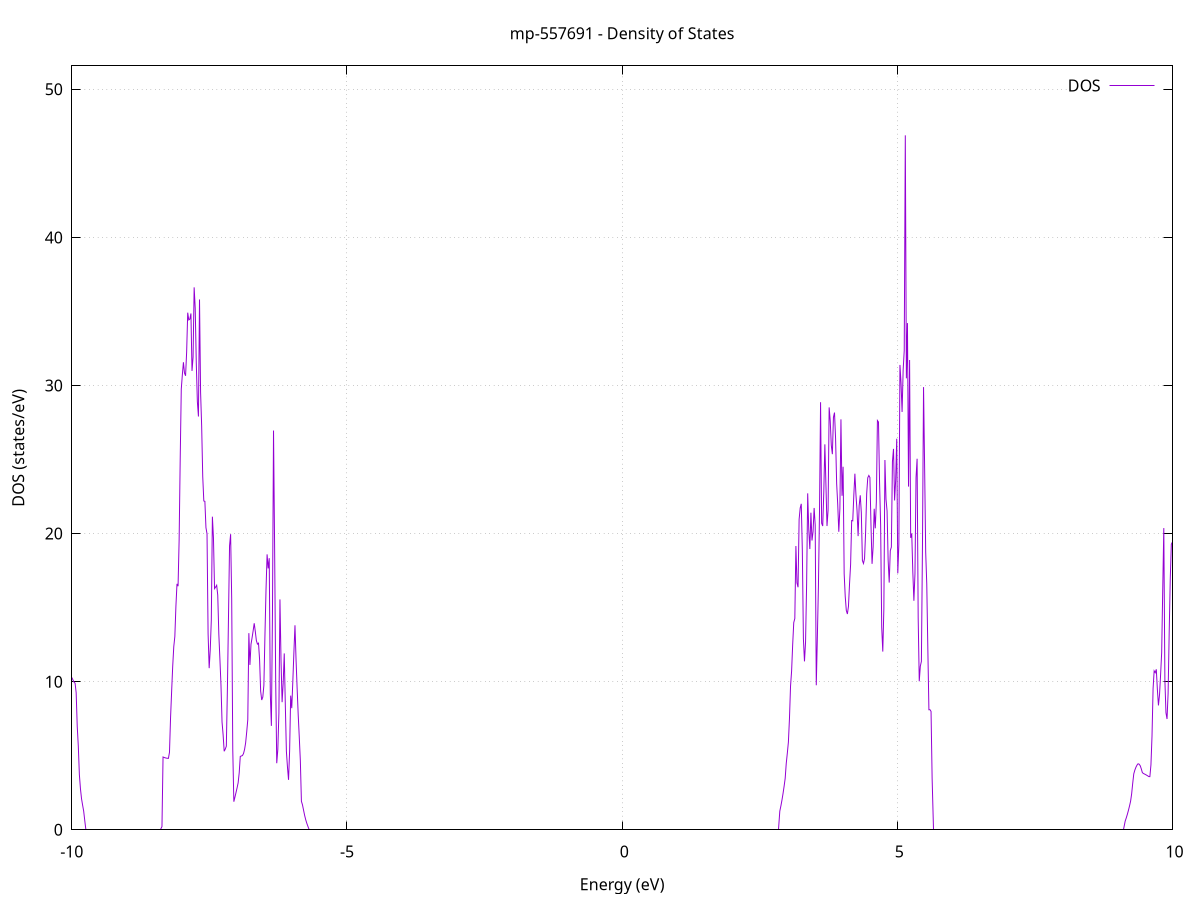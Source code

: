 set title 'mp-557691 - Density of States'
set xlabel 'Energy (eV)'
set ylabel 'DOS (states/eV)'
set grid
set xrange [-10:10]
set yrange [0:51.585]
set xzeroaxis lt -1
set terminal png size 800,600
set output 'mp-557691_dos_gnuplot.png'
plot '-' using 1:2 with lines title 'DOS'
-25.960800 0.000000
-25.941400 0.000000
-25.921900 0.000000
-25.902400 0.000000
-25.882900 0.000000
-25.863400 0.000000
-25.843900 0.000000
-25.824400 0.000000
-25.804900 0.000000
-25.785400 0.000000
-25.765900 0.000000
-25.746500 0.000000
-25.727000 0.000000
-25.707500 0.000000
-25.688000 0.000000
-25.668500 0.000000
-25.649000 0.000000
-25.629500 0.000000
-25.610000 0.000000
-25.590500 0.000000
-25.571100 0.000000
-25.551600 0.000000
-25.532100 0.000000
-25.512600 0.000000
-25.493100 0.000000
-25.473600 0.000000
-25.454100 0.000000
-25.434600 0.000000
-25.415100 0.000000
-25.395600 0.000000
-25.376200 0.000000
-25.356700 0.000000
-25.337200 0.000000
-25.317700 0.000000
-25.298200 0.000000
-25.278700 0.000000
-25.259200 0.000000
-25.239700 0.000000
-25.220200 0.000000
-25.200700 0.000000
-25.181300 0.000000
-25.161800 0.000000
-25.142300 0.000000
-25.122800 0.000000
-25.103300 0.000000
-25.083800 0.000000
-25.064300 0.000000
-25.044800 0.000000
-25.025300 0.000000
-25.005800 0.000000
-24.986400 0.000000
-24.966900 0.000000
-24.947400 0.000000
-24.927900 0.000000
-24.908400 0.000000
-24.888900 0.000000
-24.869400 0.000000
-24.849900 0.000000
-24.830400 0.000000
-24.810900 0.000000
-24.791500 0.000000
-24.772000 0.000000
-24.752500 0.000000
-24.733000 0.000000
-24.713500 0.000000
-24.694000 0.000000
-24.674500 0.000000
-24.655000 0.000000
-24.635500 0.000000
-24.616000 0.000000
-24.596600 0.000000
-24.577100 0.000000
-24.557600 0.000000
-24.538100 0.000000
-24.518600 0.000000
-24.499100 0.000000
-24.479600 0.000000
-24.460100 0.000000
-24.440600 0.000000
-24.421100 0.000000
-24.401700 0.000000
-24.382200 0.000000
-24.362700 0.000000
-24.343200 0.000000
-24.323700 0.000000
-24.304200 0.000000
-24.284700 0.000000
-24.265200 0.000000
-24.245700 0.000000
-24.226200 0.000000
-24.206800 0.000000
-24.187300 1.297600
-24.167800 8.016800
-24.148300 15.341000
-24.128800 16.696400
-24.109300 17.769400
-24.089800 33.732700
-24.070300 38.518700
-24.050800 50.857400
-24.031300 48.062700
-24.011900 20.917700
-23.992400 15.388500
-23.972900 46.439500
-23.953400 48.270800
-23.933900 58.248400
-23.914400 0.000000
-23.894900 0.000000
-23.875400 0.000000
-23.855900 0.000000
-23.836400 0.000000
-23.817000 27.626500
-23.797500 52.813800
-23.778000 53.097800
-23.758500 52.635800
-23.739000 24.720200
-23.719500 0.000000
-23.700000 0.000000
-23.680500 0.000000
-23.661000 0.000000
-23.641500 0.000000
-23.622100 0.000000
-23.602600 0.000000
-23.583100 0.000000
-23.563600 0.000000
-23.544100 0.000000
-23.524600 0.000000
-23.505100 0.000000
-23.485600 0.000000
-23.466100 0.000000
-23.446600 0.000000
-23.427200 0.000000
-23.407700 0.000000
-23.388200 0.000000
-23.368700 0.000000
-23.349200 0.000000
-23.329700 0.000000
-23.310200 0.000000
-23.290700 0.000000
-23.271200 0.000000
-23.251700 0.000000
-23.232300 0.000000
-23.212800 0.000000
-23.193300 0.000000
-23.173800 0.000000
-23.154300 0.000000
-23.134800 0.000000
-23.115300 0.000000
-23.095800 0.000000
-23.076300 0.000000
-23.056800 0.000000
-23.037400 0.000000
-23.017900 0.000000
-22.998400 0.000000
-22.978900 0.000000
-22.959400 0.000000
-22.939900 0.000000
-22.920400 0.000000
-22.900900 0.000000
-22.881400 0.000000
-22.862000 0.000000
-22.842500 0.000000
-22.823000 0.000000
-22.803500 0.000000
-22.784000 0.000000
-22.764500 0.000000
-22.745000 0.000000
-22.725500 0.000000
-22.706000 0.000000
-22.686500 0.000000
-22.667100 0.000000
-22.647600 0.000000
-22.628100 0.000000
-22.608600 0.000000
-22.589100 0.000000
-22.569600 0.000000
-22.550100 0.000000
-22.530600 0.000000
-22.511100 0.000000
-22.491600 0.000000
-22.472200 0.000000
-22.452700 0.000000
-22.433200 0.000000
-22.413700 0.000000
-22.394200 0.000000
-22.374700 0.000000
-22.355200 0.000000
-22.335700 0.000000
-22.316200 0.000000
-22.296700 0.000000
-22.277300 0.000000
-22.257800 0.000000
-22.238300 0.000000
-22.218800 0.000000
-22.199300 0.000000
-22.179800 0.000000
-22.160300 0.000000
-22.140800 0.000000
-22.121300 0.000000
-22.101800 0.000000
-22.082400 0.000000
-22.062900 0.000000
-22.043400 0.000000
-22.023900 0.000000
-22.004400 0.000000
-21.984900 0.000000
-21.965400 0.000000
-21.945900 0.000000
-21.926400 0.000000
-21.906900 0.000000
-21.887500 0.000000
-21.868000 0.000000
-21.848500 0.000000
-21.829000 0.000000
-21.809500 0.000000
-21.790000 0.000000
-21.770500 0.000000
-21.751000 0.000000
-21.731500 0.000000
-21.712000 0.000000
-21.692600 0.000000
-21.673100 0.000000
-21.653600 0.000000
-21.634100 0.000000
-21.614600 0.000000
-21.595100 0.000000
-21.575600 0.000000
-21.556100 0.000000
-21.536600 0.000000
-21.517100 0.000000
-21.497700 0.000000
-21.478200 0.000000
-21.458700 0.000000
-21.439200 0.000000
-21.419700 0.000000
-21.400200 0.000000
-21.380700 0.000000
-21.361200 0.000000
-21.341700 0.000000
-21.322200 0.000000
-21.302800 0.000000
-21.283300 0.000000
-21.263800 0.000000
-21.244300 0.000000
-21.224800 0.000000
-21.205300 0.000000
-21.185800 0.000000
-21.166300 0.000000
-21.146800 0.000000
-21.127300 0.000000
-21.107900 0.000000
-21.088400 0.000000
-21.068900 0.000000
-21.049400 0.000000
-21.029900 0.000000
-21.010400 0.000000
-20.990900 0.000000
-20.971400 0.000000
-20.951900 0.000000
-20.932400 0.000000
-20.913000 0.000000
-20.893500 0.000000
-20.874000 0.000000
-20.854500 0.000000
-20.835000 0.000000
-20.815500 0.000000
-20.796000 0.000000
-20.776500 0.000000
-20.757000 0.000000
-20.737500 0.000000
-20.718100 0.000000
-20.698600 0.000000
-20.679100 0.000000
-20.659600 0.000000
-20.640100 0.000000
-20.620600 0.000000
-20.601100 0.000000
-20.581600 0.000000
-20.562100 0.000000
-20.542600 0.000000
-20.523200 0.000000
-20.503700 0.000000
-20.484200 0.000000
-20.464700 0.000000
-20.445200 0.000000
-20.425700 0.000000
-20.406200 0.000000
-20.386700 0.000000
-20.367200 0.000000
-20.347700 0.000000
-20.328300 0.000000
-20.308800 0.000000
-20.289300 0.000000
-20.269800 0.000000
-20.250300 0.000000
-20.230800 0.000000
-20.211300 0.000000
-20.191800 0.000000
-20.172300 0.000000
-20.152900 0.000000
-20.133400 0.000000
-20.113900 0.000000
-20.094400 0.000000
-20.074900 0.000000
-20.055400 0.000000
-20.035900 0.000000
-20.016400 0.000000
-19.996900 0.000000
-19.977400 0.000000
-19.958000 0.000000
-19.938500 0.000000
-19.919000 0.000000
-19.899500 0.000000
-19.880000 0.000000
-19.860500 0.000000
-19.841000 0.000000
-19.821500 0.000000
-19.802000 0.000000
-19.782500 0.000000
-19.763100 0.000000
-19.743600 0.000000
-19.724100 0.000000
-19.704600 0.000000
-19.685100 0.000000
-19.665600 0.000000
-19.646100 0.000000
-19.626600 0.000000
-19.607100 0.000000
-19.587600 0.000000
-19.568200 0.000000
-19.548700 0.000000
-19.529200 0.000000
-19.509700 0.000000
-19.490200 0.000000
-19.470700 0.000000
-19.451200 0.000000
-19.431700 0.000000
-19.412200 0.000000
-19.392700 0.000000
-19.373300 0.000000
-19.353800 0.000000
-19.334300 0.000000
-19.314800 0.000000
-19.295300 0.000000
-19.275800 0.000000
-19.256300 0.000000
-19.236800 0.000000
-19.217300 0.000000
-19.197800 0.000000
-19.178400 0.000000
-19.158900 0.000000
-19.139400 0.000000
-19.119900 0.000000
-19.100400 0.000000
-19.080900 0.000000
-19.061400 0.000000
-19.041900 0.000000
-19.022400 0.000000
-19.002900 0.000000
-18.983500 0.000000
-18.964000 0.000000
-18.944500 0.000000
-18.925000 0.000000
-18.905500 0.000000
-18.886000 0.000000
-18.866500 0.000000
-18.847000 0.000000
-18.827500 0.000000
-18.808000 0.000000
-18.788600 0.000000
-18.769100 0.000000
-18.749600 0.000000
-18.730100 0.000000
-18.710600 0.000000
-18.691100 0.000000
-18.671600 0.000000
-18.652100 0.000000
-18.632600 0.000000
-18.613100 0.000000
-18.593700 0.000000
-18.574200 0.000000
-18.554700 0.000000
-18.535200 0.000000
-18.515700 0.000000
-18.496200 0.000000
-18.476700 0.000000
-18.457200 0.000000
-18.437700 0.000000
-18.418200 0.000000
-18.398800 0.000000
-18.379300 0.000000
-18.359800 0.000000
-18.340300 0.000000
-18.320800 0.000000
-18.301300 0.000000
-18.281800 0.000000
-18.262300 0.000000
-18.242800 0.000000
-18.223300 0.000000
-18.203900 0.000000
-18.184400 0.000000
-18.164900 0.000000
-18.145400 0.000000
-18.125900 0.000000
-18.106400 0.000000
-18.086900 0.000000
-18.067400 0.000000
-18.047900 0.000000
-18.028400 0.000000
-18.009000 0.000000
-17.989500 0.000000
-17.970000 0.000000
-17.950500 0.000000
-17.931000 0.000000
-17.911500 0.000000
-17.892000 0.000000
-17.872500 0.000000
-17.853000 0.000000
-17.833500 0.000000
-17.814100 0.000000
-17.794600 0.000000
-17.775100 0.000000
-17.755600 0.000000
-17.736100 0.000000
-17.716600 0.000000
-17.697100 0.000000
-17.677600 0.000000
-17.658100 0.000000
-17.638600 0.000000
-17.619200 0.000000
-17.599700 0.000000
-17.580200 0.000000
-17.560700 0.000000
-17.541200 0.000000
-17.521700 0.000000
-17.502200 0.000000
-17.482700 0.000000
-17.463200 0.000000
-17.443800 0.000000
-17.424300 0.000000
-17.404800 0.000000
-17.385300 0.000000
-17.365800 0.000000
-17.346300 0.000000
-17.326800 0.000000
-17.307300 0.000000
-17.287800 0.000000
-17.268300 0.000000
-17.248900 0.000000
-17.229400 0.000000
-17.209900 0.000000
-17.190400 0.000000
-17.170900 0.000000
-17.151400 0.000000
-17.131900 0.000000
-17.112400 0.000000
-17.092900 0.000000
-17.073400 0.000000
-17.054000 0.000000
-17.034500 0.000000
-17.015000 0.000000
-16.995500 0.000000
-16.976000 0.000000
-16.956500 0.000000
-16.937000 0.000000
-16.917500 0.000000
-16.898000 0.000000
-16.878500 0.000000
-16.859100 0.000000
-16.839600 0.000000
-16.820100 0.000000
-16.800600 0.000000
-16.781100 0.000000
-16.761600 0.000000
-16.742100 0.000000
-16.722600 0.000000
-16.703100 0.000000
-16.683600 0.000000
-16.664200 0.000000
-16.644700 0.000000
-16.625200 0.000000
-16.605700 0.000000
-16.586200 0.000000
-16.566700 0.000000
-16.547200 0.000000
-16.527700 0.000000
-16.508200 0.000000
-16.488700 0.000000
-16.469300 0.000000
-16.449800 0.000000
-16.430300 0.000000
-16.410800 0.000000
-16.391300 0.000000
-16.371800 0.000000
-16.352300 0.000000
-16.332800 0.000000
-16.313300 0.000000
-16.293800 0.000000
-16.274400 0.000000
-16.254900 0.000000
-16.235400 0.000000
-16.215900 0.000000
-16.196400 0.000000
-16.176900 0.000000
-16.157400 0.000000
-16.137900 0.000000
-16.118400 0.000000
-16.098900 0.000000
-16.079500 0.000000
-16.060000 0.000000
-16.040500 0.000000
-16.021000 0.000000
-16.001500 0.000000
-15.982000 0.000000
-15.962500 0.000000
-15.943000 0.000000
-15.923500 0.000000
-15.904000 0.000000
-15.884600 0.000000
-15.865100 0.000000
-15.845600 0.000000
-15.826100 0.000000
-15.806600 0.000000
-15.787100 0.000000
-15.767600 0.000000
-15.748100 0.000000
-15.728600 0.000000
-15.709100 0.000000
-15.689700 0.000000
-15.670200 0.000000
-15.650700 0.000000
-15.631200 0.000000
-15.611700 0.000000
-15.592200 0.000000
-15.572700 0.000000
-15.553200 0.000000
-15.533700 0.000000
-15.514200 0.000000
-15.494800 0.000000
-15.475300 0.000000
-15.455800 0.000000
-15.436300 0.000000
-15.416800 0.000000
-15.397300 0.000000
-15.377800 0.000000
-15.358300 0.000000
-15.338800 0.000000
-15.319300 0.000000
-15.299900 0.000000
-15.280400 0.000000
-15.260900 0.000000
-15.241400 0.000000
-15.221900 0.000000
-15.202400 0.000000
-15.182900 0.000000
-15.163400 0.000000
-15.143900 0.000000
-15.124400 0.000000
-15.105000 0.000000
-15.085500 0.000000
-15.066000 0.000000
-15.046500 0.000000
-15.027000 0.000000
-15.007500 0.000000
-14.988000 0.000000
-14.968500 0.000000
-14.949000 0.000000
-14.929500 0.000000
-14.910100 0.000000
-14.890600 0.000000
-14.871100 0.000000
-14.851600 0.000000
-14.832100 0.000000
-14.812600 0.000000
-14.793100 0.000000
-14.773600 0.000000
-14.754100 0.000000
-14.734700 0.000000
-14.715200 0.000000
-14.695700 0.000000
-14.676200 0.000000
-14.656700 0.000000
-14.637200 0.000000
-14.617700 0.000000
-14.598200 0.000000
-14.578700 0.000000
-14.559200 0.000000
-14.539800 0.000000
-14.520300 0.000000
-14.500800 0.000000
-14.481300 0.000000
-14.461800 0.000000
-14.442300 0.000000
-14.422800 0.000000
-14.403300 0.000000
-14.383800 0.000000
-14.364300 0.000000
-14.344900 0.000000
-14.325400 0.000000
-14.305900 0.000000
-14.286400 0.000000
-14.266900 0.000000
-14.247400 0.000000
-14.227900 0.000000
-14.208400 0.000000
-14.188900 0.000000
-14.169400 0.000000
-14.150000 0.000000
-14.130500 0.000000
-14.111000 0.000000
-14.091500 0.000000
-14.072000 0.000000
-14.052500 0.000000
-14.033000 0.000000
-14.013500 0.000000
-13.994000 0.000000
-13.974500 0.000000
-13.955100 0.000000
-13.935600 0.000000
-13.916100 0.000000
-13.896600 0.000000
-13.877100 0.000000
-13.857600 0.000000
-13.838100 0.000000
-13.818600 0.000000
-13.799100 0.000000
-13.779600 0.000000
-13.760200 0.000000
-13.740700 0.000000
-13.721200 0.000000
-13.701700 0.000000
-13.682200 0.000000
-13.662700 0.000000
-13.643200 0.000000
-13.623700 0.000000
-13.604200 0.000000
-13.584700 0.000000
-13.565300 0.000000
-13.545800 0.000000
-13.526300 0.000000
-13.506800 0.000000
-13.487300 0.000000
-13.467800 0.000000
-13.448300 0.000000
-13.428800 0.000000
-13.409300 0.000000
-13.389800 0.000000
-13.370400 0.000000
-13.350900 0.000000
-13.331400 0.000000
-13.311900 0.000000
-13.292400 0.000000
-13.272900 0.000000
-13.253400 0.000000
-13.233900 0.000000
-13.214400 0.000000
-13.194900 0.000000
-13.175500 0.000000
-13.156000 0.000000
-13.136500 0.000000
-13.117000 0.000000
-13.097500 0.000000
-13.078000 0.000000
-13.058500 0.000000
-13.039000 0.000000
-13.019500 0.000000
-13.000000 0.000000
-12.980600 0.000000
-12.961100 0.000000
-12.941600 0.000000
-12.922100 0.000000
-12.902600 0.000000
-12.883100 0.000000
-12.863600 0.000000
-12.844100 0.000000
-12.824600 0.000000
-12.805100 0.000000
-12.785700 0.000000
-12.766200 0.000000
-12.746700 0.000000
-12.727200 0.000000
-12.707700 0.000000
-12.688200 0.000000
-12.668700 0.000000
-12.649200 0.000000
-12.629700 0.000000
-12.610200 0.000000
-12.590800 0.000000
-12.571300 0.000000
-12.551800 0.000000
-12.532300 0.000000
-12.512800 0.000000
-12.493300 0.000000
-12.473800 0.000000
-12.454300 0.000000
-12.434800 0.000000
-12.415300 0.000000
-12.395900 0.000000
-12.376400 0.000000
-12.356900 0.000000
-12.337400 0.000000
-12.317900 0.000000
-12.298400 0.000000
-12.278900 0.000000
-12.259400 0.000000
-12.239900 0.000000
-12.220400 0.000000
-12.201000 0.000000
-12.181500 0.000000
-12.162000 0.000000
-12.142500 0.000000
-12.123000 0.000000
-12.103500 0.000000
-12.084000 0.000000
-12.064500 0.000000
-12.045000 0.000000
-12.025600 0.000000
-12.006100 0.000000
-11.986600 0.000000
-11.967100 0.000000
-11.947600 0.000000
-11.928100 0.000000
-11.908600 0.000000
-11.889100 0.000000
-11.869600 0.000000
-11.850100 0.000000
-11.830700 0.000000
-11.811200 0.336100
-11.791700 0.793300
-11.772200 1.249100
-11.752700 1.789500
-11.733200 2.468100
-11.713700 3.614700
-11.694200 17.387700
-11.674700 17.223300
-11.655200 16.997900
-11.635800 16.444300
-11.616300 14.285400
-11.596800 13.072300
-11.577300 8.053100
-11.557800 9.963300
-11.538300 9.036700
-11.518800 9.828400
-11.499300 10.678600
-11.479800 18.091200
-11.460300 16.958600
-11.440900 16.191800
-11.421400 13.546600
-11.401900 12.894400
-11.382400 12.169900
-11.362900 11.309000
-11.343400 12.134800
-11.323900 10.596800
-11.304400 10.501200
-11.284900 10.423300
-11.265400 10.443900
-11.246000 10.523500
-11.226500 10.496500
-11.207000 10.263400
-11.187500 11.514300
-11.168000 14.304500
-11.148500 14.633100
-11.129000 13.108700
-11.109500 13.485800
-11.090000 12.362900
-11.070500 10.652200
-11.051100 9.631900
-11.031600 8.737000
-11.012100 7.742900
-10.992600 6.600800
-10.973100 5.720800
-10.953600 5.714600
-10.934100 5.708900
-10.914600 5.732400
-10.895100 5.903800
-10.875600 7.278700
-10.856200 8.236200
-10.836700 8.708700
-10.817200 8.563800
-10.797700 8.724900
-10.778200 8.940100
-10.758700 8.875600
-10.739200 7.791700
-10.719700 6.542000
-10.700200 5.539200
-10.680700 4.841500
-10.661300 4.615100
-10.641800 4.480900
-10.622300 4.231400
-10.602800 4.274800
-10.583300 5.241900
-10.563800 6.350500
-10.544300 7.442600
-10.524800 8.560000
-10.505300 9.786500
-10.485800 10.982000
-10.466400 12.740200
-10.446900 15.804100
-10.427400 11.928600
-10.407900 8.587400
-10.388400 3.912000
-10.368900 4.016600
-10.349400 4.763300
-10.329900 6.122300
-10.310400 7.084800
-10.290900 7.752600
-10.271500 8.389500
-10.252000 9.018100
-10.232500 9.749400
-10.213000 10.521600
-10.193500 11.200600
-10.174000 10.550900
-10.154500 10.404100
-10.135000 9.400700
-10.115500 9.209300
-10.096000 2.877900
-10.076600 3.681800
-10.057100 9.011600
-10.037600 10.695600
-10.018100 10.453500
-9.998600 10.276100
-9.979100 10.116800
-9.959600 9.974500
-9.940100 9.894300
-9.920600 9.259800
-9.901100 6.976200
-9.881700 5.651400
-9.862200 3.721500
-9.842700 2.772600
-9.823200 2.101700
-9.803700 1.667400
-9.784200 1.264800
-9.764700 0.633100
-9.745200 0.033400
-9.725700 0.000000
-9.706200 0.000000
-9.686800 0.000000
-9.667300 0.000000
-9.647800 0.000000
-9.628300 0.000000
-9.608800 0.000000
-9.589300 0.000000
-9.569800 0.000000
-9.550300 0.000000
-9.530800 0.000000
-9.511300 0.000000
-9.491900 0.000000
-9.472400 0.000000
-9.452900 0.000000
-9.433400 0.000000
-9.413900 0.000000
-9.394400 0.000000
-9.374900 0.000000
-9.355400 0.000000
-9.335900 0.000000
-9.316500 0.000000
-9.297000 0.000000
-9.277500 0.000000
-9.258000 0.000000
-9.238500 0.000000
-9.219000 0.000000
-9.199500 0.000000
-9.180000 0.000000
-9.160500 0.000000
-9.141000 0.000000
-9.121600 0.000000
-9.102100 0.000000
-9.082600 0.000000
-9.063100 0.000000
-9.043600 0.000000
-9.024100 0.000000
-9.004600 0.000000
-8.985100 0.000000
-8.965600 0.000000
-8.946100 0.000000
-8.926700 0.000000
-8.907200 0.000000
-8.887700 0.000000
-8.868200 0.000000
-8.848700 0.000000
-8.829200 0.000000
-8.809700 0.000000
-8.790200 0.000000
-8.770700 0.000000
-8.751200 0.000000
-8.731800 0.000000
-8.712300 0.000000
-8.692800 0.000000
-8.673300 0.000000
-8.653800 0.000000
-8.634300 0.000000
-8.614800 0.000000
-8.595300 0.000000
-8.575800 0.000000
-8.556300 0.000000
-8.536900 0.000000
-8.517400 0.000000
-8.497900 0.000000
-8.478400 0.000000
-8.458900 0.000000
-8.439400 0.000000
-8.419900 0.000000
-8.400400 0.000000
-8.380900 0.000000
-8.361400 0.216400
-8.342000 4.916200
-8.322500 4.884400
-8.303000 4.859000
-8.283500 4.840100
-8.264000 4.827800
-8.244500 4.821900
-8.225000 5.231900
-8.205500 7.563700
-8.186000 9.338400
-8.166500 11.032100
-8.147100 12.359700
-8.127600 13.053100
-8.108100 15.094600
-8.088600 16.604000
-8.069100 16.451300
-8.049600 19.578500
-8.030100 25.030200
-8.010600 29.758000
-7.991100 30.731200
-7.971600 31.569700
-7.952200 30.841000
-7.932700 30.656800
-7.913200 32.259900
-7.893700 34.919000
-7.874200 34.427900
-7.854700 34.484200
-7.835200 34.866000
-7.815700 30.985400
-7.796200 31.918200
-7.776700 36.629800
-7.757300 35.206700
-7.737800 31.507000
-7.718300 28.908400
-7.698800 27.906800
-7.679300 35.811500
-7.659800 29.541500
-7.640300 27.259900
-7.620800 23.854200
-7.601300 22.204100
-7.581800 22.178200
-7.562400 20.404900
-7.542900 19.989100
-7.523400 13.236000
-7.503900 10.914300
-7.484400 12.147800
-7.464900 14.155400
-7.445400 21.143900
-7.425900 19.718600
-7.406400 16.286900
-7.386900 16.387800
-7.367500 16.510600
-7.348000 15.843500
-7.328500 13.219600
-7.309000 11.550000
-7.289500 9.798500
-7.270000 7.278600
-7.250500 6.416500
-7.231000 5.301300
-7.211500 5.445200
-7.192000 5.644400
-7.172600 9.502500
-7.153100 14.275100
-7.133600 19.178800
-7.114100 19.962300
-7.094600 15.603100
-7.075100 5.398000
-7.055600 1.896700
-7.036100 2.196500
-7.016600 2.506700
-6.997100 2.823700
-6.977700 3.167000
-6.958200 3.838500
-6.938700 4.951200
-6.919200 4.983800
-6.899700 5.010800
-6.880200 5.142000
-6.860700 5.420900
-6.841200 5.872700
-6.821700 6.608800
-6.802200 7.429200
-6.782800 13.276100
-6.763300 11.134400
-6.743800 12.526600
-6.724300 12.964800
-6.704800 13.437200
-6.685300 13.946600
-6.665800 13.397600
-6.646300 12.780400
-6.626800 12.537500
-6.607400 12.599500
-6.587900 11.503400
-6.568400 9.362600
-6.548900 8.762600
-6.529400 8.958700
-6.509900 9.752700
-6.490400 13.131700
-6.470900 16.211900
-6.451400 18.599000
-6.431900 17.650200
-6.412500 18.339600
-6.393000 9.192200
-6.373500 7.015600
-6.354000 14.486400
-6.334500 26.958700
-6.315000 19.199600
-6.295500 10.135400
-6.276000 4.495200
-6.256500 5.426400
-6.237000 7.865700
-6.217600 15.556800
-6.198100 11.388900
-6.178600 8.616000
-6.159100 9.909000
-6.139600 11.908900
-6.120100 8.403100
-6.100600 5.288200
-6.081100 4.231200
-6.061600 3.370600
-6.042100 5.314600
-6.022700 9.059800
-6.003200 8.210800
-5.983700 10.030800
-5.964200 11.989500
-5.944700 13.808400
-5.925200 11.477600
-5.905700 9.568100
-5.886200 7.777000
-5.866700 6.265500
-5.847200 4.672900
-5.827800 1.923300
-5.808300 1.682400
-5.788800 1.324600
-5.769300 0.973000
-5.749800 0.681900
-5.730300 0.444800
-5.710800 0.243300
-5.691300 0.048600
-5.671800 0.000000
-5.652300 0.000000
-5.632900 0.000000
-5.613400 0.000000
-5.593900 0.000000
-5.574400 0.000000
-5.554900 0.000000
-5.535400 0.000000
-5.515900 0.000000
-5.496400 0.000000
-5.476900 0.000000
-5.457400 0.000000
-5.438000 0.000000
-5.418500 0.000000
-5.399000 0.000000
-5.379500 0.000000
-5.360000 0.000000
-5.340500 0.000000
-5.321000 0.000000
-5.301500 0.000000
-5.282000 0.000000
-5.262500 0.000000
-5.243100 0.000000
-5.223600 0.000000
-5.204100 0.000000
-5.184600 0.000000
-5.165100 0.000000
-5.145600 0.000000
-5.126100 0.000000
-5.106600 0.000000
-5.087100 0.000000
-5.067600 0.000000
-5.048200 0.000000
-5.028700 0.000000
-5.009200 0.000000
-4.989700 0.000000
-4.970200 0.000000
-4.950700 0.000000
-4.931200 0.000000
-4.911700 0.000000
-4.892200 0.000000
-4.872700 0.000000
-4.853300 0.000000
-4.833800 0.000000
-4.814300 0.000000
-4.794800 0.000000
-4.775300 0.000000
-4.755800 0.000000
-4.736300 0.000000
-4.716800 0.000000
-4.697300 0.000000
-4.677800 0.000000
-4.658400 0.000000
-4.638900 0.000000
-4.619400 0.000000
-4.599900 0.000000
-4.580400 0.000000
-4.560900 0.000000
-4.541400 0.000000
-4.521900 0.000000
-4.502400 0.000000
-4.482900 0.000000
-4.463500 0.000000
-4.444000 0.000000
-4.424500 0.000000
-4.405000 0.000000
-4.385500 0.000000
-4.366000 0.000000
-4.346500 0.000000
-4.327000 0.000000
-4.307500 0.000000
-4.288000 0.000000
-4.268600 0.000000
-4.249100 0.000000
-4.229600 0.000000
-4.210100 0.000000
-4.190600 0.000000
-4.171100 0.000000
-4.151600 0.000000
-4.132100 0.000000
-4.112600 0.000000
-4.093100 0.000000
-4.073700 0.000000
-4.054200 0.000000
-4.034700 0.000000
-4.015200 0.000000
-3.995700 0.000000
-3.976200 0.000000
-3.956700 0.000000
-3.937200 0.000000
-3.917700 0.000000
-3.898300 0.000000
-3.878800 0.000000
-3.859300 0.000000
-3.839800 0.000000
-3.820300 0.000000
-3.800800 0.000000
-3.781300 0.000000
-3.761800 0.000000
-3.742300 0.000000
-3.722800 0.000000
-3.703400 0.000000
-3.683900 0.000000
-3.664400 0.000000
-3.644900 0.000000
-3.625400 0.000000
-3.605900 0.000000
-3.586400 0.000000
-3.566900 0.000000
-3.547400 0.000000
-3.527900 0.000000
-3.508500 0.000000
-3.489000 0.000000
-3.469500 0.000000
-3.450000 0.000000
-3.430500 0.000000
-3.411000 0.000000
-3.391500 0.000000
-3.372000 0.000000
-3.352500 0.000000
-3.333000 0.000000
-3.313600 0.000000
-3.294100 0.000000
-3.274600 0.000000
-3.255100 0.000000
-3.235600 0.000000
-3.216100 0.000000
-3.196600 0.000000
-3.177100 0.000000
-3.157600 0.000000
-3.138100 0.000000
-3.118700 0.000000
-3.099200 0.000000
-3.079700 0.000000
-3.060200 0.000000
-3.040700 0.000000
-3.021200 0.000000
-3.001700 0.000000
-2.982200 0.000000
-2.962700 0.000000
-2.943200 0.000000
-2.923800 0.000000
-2.904300 0.000000
-2.884800 0.000000
-2.865300 0.000000
-2.845800 0.000000
-2.826300 0.000000
-2.806800 0.000000
-2.787300 0.000000
-2.767800 0.000000
-2.748300 0.000000
-2.728900 0.000000
-2.709400 0.000000
-2.689900 0.000000
-2.670400 0.000000
-2.650900 0.000000
-2.631400 0.000000
-2.611900 0.000000
-2.592400 0.000000
-2.572900 0.000000
-2.553400 0.000000
-2.534000 0.000000
-2.514500 0.000000
-2.495000 0.000000
-2.475500 0.000000
-2.456000 0.000000
-2.436500 0.000000
-2.417000 0.000000
-2.397500 0.000000
-2.378000 0.000000
-2.358500 0.000000
-2.339100 0.000000
-2.319600 0.000000
-2.300100 0.000000
-2.280600 0.000000
-2.261100 0.000000
-2.241600 0.000000
-2.222100 0.000000
-2.202600 0.000000
-2.183100 0.000000
-2.163600 0.000000
-2.144200 0.000000
-2.124700 0.000000
-2.105200 0.000000
-2.085700 0.000000
-2.066200 0.000000
-2.046700 0.000000
-2.027200 0.000000
-2.007700 0.000000
-1.988200 0.000000
-1.968700 0.000000
-1.949300 0.000000
-1.929800 0.000000
-1.910300 0.000000
-1.890800 0.000000
-1.871300 0.000000
-1.851800 0.000000
-1.832300 0.000000
-1.812800 0.000000
-1.793300 0.000000
-1.773800 0.000000
-1.754400 0.000000
-1.734900 0.000000
-1.715400 0.000000
-1.695900 0.000000
-1.676400 0.000000
-1.656900 0.000000
-1.637400 0.000000
-1.617900 0.000000
-1.598400 0.000000
-1.578900 0.000000
-1.559500 0.000000
-1.540000 0.000000
-1.520500 0.000000
-1.501000 0.000000
-1.481500 0.000000
-1.462000 0.000000
-1.442500 0.000000
-1.423000 0.000000
-1.403500 0.000000
-1.384000 0.000000
-1.364600 0.000000
-1.345100 0.000000
-1.325600 0.000000
-1.306100 0.000000
-1.286600 0.000000
-1.267100 0.000000
-1.247600 0.000000
-1.228100 0.000000
-1.208600 0.000000
-1.189200 0.000000
-1.169700 0.000000
-1.150200 0.000000
-1.130700 0.000000
-1.111200 0.000000
-1.091700 0.000000
-1.072200 0.000000
-1.052700 0.000000
-1.033200 0.000000
-1.013700 0.000000
-0.994300 0.000000
-0.974800 0.000000
-0.955300 0.000000
-0.935800 0.000000
-0.916300 0.000000
-0.896800 0.000000
-0.877300 0.000000
-0.857800 0.000000
-0.838300 0.000000
-0.818800 0.000000
-0.799400 0.000000
-0.779900 0.000000
-0.760400 0.000000
-0.740900 0.000000
-0.721400 0.000000
-0.701900 0.000000
-0.682400 0.000000
-0.662900 0.000000
-0.643400 0.000000
-0.623900 0.000000
-0.604500 0.000000
-0.585000 0.000000
-0.565500 0.000000
-0.546000 0.000000
-0.526500 0.000000
-0.507000 0.000000
-0.487500 0.000000
-0.468000 0.000000
-0.448500 0.000000
-0.429000 0.000000
-0.409600 0.000000
-0.390100 0.000000
-0.370600 0.000000
-0.351100 0.000000
-0.331600 0.000000
-0.312100 0.000000
-0.292600 0.000000
-0.273100 0.000000
-0.253600 0.000000
-0.234100 0.000000
-0.214700 0.000000
-0.195200 0.000000
-0.175700 0.000000
-0.156200 0.000000
-0.136700 0.000000
-0.117200 0.000000
-0.097700 0.000000
-0.078200 0.000000
-0.058700 0.000000
-0.039200 0.000000
-0.019800 0.000000
-0.000300 0.000000
0.019200 0.000000
0.038700 0.000000
0.058200 0.000000
0.077700 0.000000
0.097200 0.000000
0.116700 0.000000
0.136200 0.000000
0.155700 0.000000
0.175100 0.000000
0.194600 0.000000
0.214100 0.000000
0.233600 0.000000
0.253100 0.000000
0.272600 0.000000
0.292100 0.000000
0.311600 0.000000
0.331100 0.000000
0.350600 0.000000
0.370000 0.000000
0.389500 0.000000
0.409000 0.000000
0.428500 0.000000
0.448000 0.000000
0.467500 0.000000
0.487000 0.000000
0.506500 0.000000
0.526000 0.000000
0.545500 0.000000
0.564900 0.000000
0.584400 0.000000
0.603900 0.000000
0.623400 0.000000
0.642900 0.000000
0.662400 0.000000
0.681900 0.000000
0.701400 0.000000
0.720900 0.000000
0.740400 0.000000
0.759800 0.000000
0.779300 0.000000
0.798800 0.000000
0.818300 0.000000
0.837800 0.000000
0.857300 0.000000
0.876800 0.000000
0.896300 0.000000
0.915800 0.000000
0.935300 0.000000
0.954700 0.000000
0.974200 0.000000
0.993700 0.000000
1.013200 0.000000
1.032700 0.000000
1.052200 0.000000
1.071700 0.000000
1.091200 0.000000
1.110700 0.000000
1.130200 0.000000
1.149600 0.000000
1.169100 0.000000
1.188600 0.000000
1.208100 0.000000
1.227600 0.000000
1.247100 0.000000
1.266600 0.000000
1.286100 0.000000
1.305600 0.000000
1.325100 0.000000
1.344500 0.000000
1.364000 0.000000
1.383500 0.000000
1.403000 0.000000
1.422500 0.000000
1.442000 0.000000
1.461500 0.000000
1.481000 0.000000
1.500500 0.000000
1.519900 0.000000
1.539400 0.000000
1.558900 0.000000
1.578400 0.000000
1.597900 0.000000
1.617400 0.000000
1.636900 0.000000
1.656400 0.000000
1.675900 0.000000
1.695400 0.000000
1.714800 0.000000
1.734300 0.000000
1.753800 0.000000
1.773300 0.000000
1.792800 0.000000
1.812300 0.000000
1.831800 0.000000
1.851300 0.000000
1.870800 0.000000
1.890300 0.000000
1.909700 0.000000
1.929200 0.000000
1.948700 0.000000
1.968200 0.000000
1.987700 0.000000
2.007200 0.000000
2.026700 0.000000
2.046200 0.000000
2.065700 0.000000
2.085200 0.000000
2.104600 0.000000
2.124100 0.000000
2.143600 0.000000
2.163100 0.000000
2.182600 0.000000
2.202100 0.000000
2.221600 0.000000
2.241100 0.000000
2.260600 0.000000
2.280100 0.000000
2.299500 0.000000
2.319000 0.000000
2.338500 0.000000
2.358000 0.000000
2.377500 0.000000
2.397000 0.000000
2.416500 0.000000
2.436000 0.000000
2.455500 0.000000
2.475000 0.000000
2.494400 0.000000
2.513900 0.000000
2.533400 0.000000
2.552900 0.000000
2.572400 0.000000
2.591900 0.000000
2.611400 0.000000
2.630900 0.000000
2.650400 0.000000
2.669900 0.000000
2.689300 0.000000
2.708800 0.000000
2.728300 0.000000
2.747800 0.000000
2.767300 0.000000
2.786800 0.000000
2.806300 0.000000
2.825800 0.000000
2.845300 0.000000
2.864800 1.258900
2.884200 1.605800
2.903700 2.000100
2.923200 2.441900
2.942700 2.931300
2.962200 3.468100
2.981700 4.475100
3.001200 5.170100
3.020700 5.915800
3.040200 7.507700
3.059700 9.701700
3.079100 10.724700
3.098600 12.505900
3.118100 13.991100
3.137600 14.266800
3.157100 19.160700
3.176600 16.671600
3.196100 16.378800
3.215600 20.957400
3.235100 21.725900
3.254600 22.011400
3.274000 18.873500
3.293500 12.897400
3.313000 11.369700
3.332500 12.660400
3.352000 16.611700
3.371500 22.719300
3.391000 20.256200
3.410500 18.958600
3.430000 21.413500
3.449500 19.532800
3.468900 20.137200
3.488400 21.733500
3.507900 20.569500
3.527400 9.758200
3.546900 12.973200
3.566400 16.439000
3.585900 21.467600
3.605400 28.874000
3.624900 20.700900
3.644400 20.511100
3.663800 22.789000
3.683300 26.027200
3.702800 23.299000
3.722300 20.512300
3.741800 21.577200
3.761300 28.523500
3.780800 27.621500
3.800300 25.957600
3.819800 25.363900
3.839300 27.856600
3.858700 28.173400
3.878200 26.418000
3.897700 23.371100
3.917200 21.971400
3.936700 20.121600
3.956200 21.684700
3.975700 27.714300
3.995200 22.553100
4.014700 24.514000
4.034200 17.293300
4.053600 15.751200
4.073100 14.808500
4.092600 14.570500
4.112100 15.086500
4.131600 16.593200
4.151100 17.911700
4.170600 20.882100
4.190100 20.862100
4.209600 22.604600
4.229000 24.044900
4.248500 22.608600
4.268000 21.554100
4.287500 19.828400
4.307000 21.897700
4.326500 22.585600
4.346000 21.416000
4.365500 18.180200
4.385000 17.982000
4.404500 18.314100
4.423900 20.101900
4.443400 22.712200
4.462900 23.769600
4.482400 23.926100
4.501900 23.788700
4.521400 20.582200
4.540900 17.959300
4.560400 19.116800
4.579900 21.677400
4.599400 20.358300
4.618800 22.123200
4.638300 27.637000
4.657800 27.535000
4.677300 23.462500
4.696800 20.577300
4.716300 13.684100
4.735800 12.034600
4.755300 14.918300
4.774800 24.968700
4.794300 22.331300
4.813700 21.525400
4.833200 18.197600
4.852700 16.691600
4.872200 18.847600
4.891700 19.090000
4.911200 24.854700
4.930700 25.722000
4.950200 22.239300
4.969700 23.574700
4.989200 26.407600
5.008600 17.318600
5.028100 19.275800
5.047600 31.388000
5.067100 30.208100
5.086600 28.214700
5.106100 31.066200
5.125600 32.354300
5.145100 46.895400
5.164600 30.487500
5.184100 34.218300
5.203500 23.175900
5.223000 31.723000
5.242500 19.715200
5.262000 20.007000
5.281500 17.414000
5.301000 15.464200
5.320500 17.282200
5.340000 23.789900
5.359500 25.056500
5.379000 14.320800
5.398400 10.027900
5.417900 11.045500
5.437400 11.370400
5.456900 19.189200
5.476400 29.892700
5.495900 24.531500
5.515400 18.755400
5.534900 16.611300
5.554400 12.249300
5.573900 8.106600
5.593300 8.109000
5.612800 7.992700
5.632300 3.479700
5.651800 0.000000
5.671300 0.000000
5.690800 0.000000
5.710300 0.000000
5.729800 0.000000
5.749300 0.000000
5.768800 0.000000
5.788200 0.000000
5.807700 0.000000
5.827200 0.000000
5.846700 0.000000
5.866200 0.000000
5.885700 0.000000
5.905200 0.000000
5.924700 0.000000
5.944200 0.000000
5.963700 0.000000
5.983100 0.000000
6.002600 0.000000
6.022100 0.000000
6.041600 0.000000
6.061100 0.000000
6.080600 0.000000
6.100100 0.000000
6.119600 0.000000
6.139100 0.000000
6.158600 0.000000
6.178000 0.000000
6.197500 0.000000
6.217000 0.000000
6.236500 0.000000
6.256000 0.000000
6.275500 0.000000
6.295000 0.000000
6.314500 0.000000
6.334000 0.000000
6.353500 0.000000
6.372900 0.000000
6.392400 0.000000
6.411900 0.000000
6.431400 0.000000
6.450900 0.000000
6.470400 0.000000
6.489900 0.000000
6.509400 0.000000
6.528900 0.000000
6.548400 0.000000
6.567800 0.000000
6.587300 0.000000
6.606800 0.000000
6.626300 0.000000
6.645800 0.000000
6.665300 0.000000
6.684800 0.000000
6.704300 0.000000
6.723800 0.000000
6.743300 0.000000
6.762700 0.000000
6.782200 0.000000
6.801700 0.000000
6.821200 0.000000
6.840700 0.000000
6.860200 0.000000
6.879700 0.000000
6.899200 0.000000
6.918700 0.000000
6.938100 0.000000
6.957600 0.000000
6.977100 0.000000
6.996600 0.000000
7.016100 0.000000
7.035600 0.000000
7.055100 0.000000
7.074600 0.000000
7.094100 0.000000
7.113600 0.000000
7.133000 0.000000
7.152500 0.000000
7.172000 0.000000
7.191500 0.000000
7.211000 0.000000
7.230500 0.000000
7.250000 0.000000
7.269500 0.000000
7.289000 0.000000
7.308500 0.000000
7.327900 0.000000
7.347400 0.000000
7.366900 0.000000
7.386400 0.000000
7.405900 0.000000
7.425400 0.000000
7.444900 0.000000
7.464400 0.000000
7.483900 0.000000
7.503400 0.000000
7.522800 0.000000
7.542300 0.000000
7.561800 0.000000
7.581300 0.000000
7.600800 0.000000
7.620300 0.000000
7.639800 0.000000
7.659300 0.000000
7.678800 0.000000
7.698300 0.000000
7.717700 0.000000
7.737200 0.000000
7.756700 0.000000
7.776200 0.000000
7.795700 0.000000
7.815200 0.000000
7.834700 0.000000
7.854200 0.000000
7.873700 0.000000
7.893200 0.000000
7.912600 0.000000
7.932100 0.000000
7.951600 0.000000
7.971100 0.000000
7.990600 0.000000
8.010100 0.000000
8.029600 0.000000
8.049100 0.000000
8.068600 0.000000
8.088100 0.000000
8.107500 0.000000
8.127000 0.000000
8.146500 0.000000
8.166000 0.000000
8.185500 0.000000
8.205000 0.000000
8.224500 0.000000
8.244000 0.000000
8.263500 0.000000
8.283000 0.000000
8.302400 0.000000
8.321900 0.000000
8.341400 0.000000
8.360900 0.000000
8.380400 0.000000
8.399900 0.000000
8.419400 0.000000
8.438900 0.000000
8.458400 0.000000
8.477900 0.000000
8.497300 0.000000
8.516800 0.000000
8.536300 0.000000
8.555800 0.000000
8.575300 0.000000
8.594800 0.000000
8.614300 0.000000
8.633800 0.000000
8.653300 0.000000
8.672800 0.000000
8.692200 0.000000
8.711700 0.000000
8.731200 0.000000
8.750700 0.000000
8.770200 0.000000
8.789700 0.000000
8.809200 0.000000
8.828700 0.000000
8.848200 0.000000
8.867700 0.000000
8.887100 0.000000
8.906600 0.000000
8.926100 0.000000
8.945600 0.000000
8.965100 0.000000
8.984600 0.000000
9.004100 0.000000
9.023600 0.000000
9.043100 0.000000
9.062600 0.000000
9.082000 0.000000
9.101500 0.000000
9.121000 0.224200
9.140500 0.587600
9.160000 0.801200
9.179500 1.041000
9.199000 1.306800
9.218500 1.598800
9.238000 1.916800
9.257500 2.417600
9.276900 3.131300
9.296400 3.774700
9.315900 4.030900
9.335400 4.222800
9.354900 4.366000
9.374400 4.457600
9.393900 4.429000
9.413400 4.325900
9.432900 4.115600
9.452400 3.860300
9.471800 3.800000
9.491300 3.765200
9.510800 3.727000
9.530300 3.685500
9.549800 3.640700
9.569300 3.592600
9.588800 3.587700
9.608300 4.385200
9.627800 6.331000
9.647200 9.528700
9.666700 10.731600
9.686200 10.608200
9.705700 10.834400
9.725200 9.470900
9.744700 8.397900
9.764200 9.121700
9.783700 10.461300
9.803200 11.959700
9.822700 16.218000
9.842100 20.371700
9.861600 10.116900
9.881100 7.904700
9.900600 7.481500
9.920100 9.211500
9.939600 13.257900
9.959100 16.902800
9.978600 19.282300
9.998100 19.426600
10.017600 18.055000
10.037000 12.476700
10.056500 12.691800
10.076000 15.146700
10.095500 18.135600
10.115000 9.865100
10.134500 10.178100
10.154000 16.217500
10.173500 28.876000
10.193000 33.708500
10.212500 25.830100
10.231900 17.043700
10.251400 32.227100
10.270900 41.908400
10.290400 12.547700
10.309900 12.146400
10.329400 42.085700
10.348900 35.938100
10.368400 29.585500
10.387900 30.418200
10.407400 51.899800
10.426800 43.981600
10.446300 46.783600
10.465800 38.373100
10.485300 54.435100
10.504800 34.811100
10.524300 92.206400
10.543800 40.350100
10.563300 56.819800
10.582800 67.135700
10.602300 67.658300
10.621700 72.296100
10.641200 72.989200
10.660700 87.858400
10.680200 92.526600
10.699700 111.349500
10.719200 87.687300
10.738700 89.928600
10.758200 99.691100
10.777700 60.740100
10.797200 99.650200
10.816600 91.122100
10.836100 101.215200
10.855600 56.514000
10.875100 74.003200
10.894600 88.954400
10.914100 72.610400
10.933600 54.243700
10.953100 78.907200
10.972600 111.903200
10.992100 80.466400
11.011500 94.191100
11.031000 51.849500
11.050500 83.458200
11.070000 86.313500
11.089500 82.484500
11.109000 19.602300
11.128500 22.343400
11.148000 51.466800
11.167500 38.798100
11.187000 20.681600
11.206400 19.183900
11.225900 5.847500
11.245400 0.198800
11.264900 0.000000
11.284400 0.000000
11.303900 0.000000
11.323400 0.000000
11.342900 0.000000
11.362400 0.000000
11.381900 0.000000
11.401300 0.000000
11.420800 0.000000
11.440300 0.000000
11.459800 0.000000
11.479300 0.000000
11.498800 0.000000
11.518300 0.000000
11.537800 0.000000
11.557300 0.000000
11.576800 0.000000
11.596200 0.000000
11.615700 0.000000
11.635200 0.000000
11.654700 0.000000
11.674200 0.000000
11.693700 0.000000
11.713200 0.000000
11.732700 0.000000
11.752200 0.000000
11.771700 0.000000
11.791100 0.000000
11.810600 0.000000
11.830100 0.000000
11.849600 0.000000
11.869100 0.000000
11.888600 0.000000
11.908100 0.000000
11.927600 0.000000
11.947100 0.000000
11.966600 0.000000
11.986000 0.000000
12.005500 0.000000
12.025000 0.000000
12.044500 0.000000
12.064000 0.000000
12.083500 0.000000
12.103000 0.000000
12.122500 0.000000
12.142000 0.000000
12.161500 0.000000
12.180900 0.000000
12.200400 0.000000
12.219900 0.000000
12.239400 0.000000
12.258900 0.000000
12.278400 0.000000
12.297900 0.000000
12.317400 0.000000
12.336900 0.000000
12.356300 0.000000
12.375800 0.000000
12.395300 0.000000
12.414800 0.000000
12.434300 0.000000
12.453800 0.000000
12.473300 0.000000
12.492800 0.000000
12.512300 0.000000
12.531800 0.000000
12.551200 0.000000
12.570700 0.000000
12.590200 0.000000
12.609700 0.000000
12.629200 0.000000
12.648700 0.000000
12.668200 0.000000
12.687700 0.000000
12.707200 0.000000
12.726700 0.000000
12.746100 0.000000
12.765600 0.000000
12.785100 0.000000
12.804600 0.000000
12.824100 0.000000
12.843600 0.000000
12.863100 0.000000
12.882600 0.000000
12.902100 0.000000
12.921600 0.000000
12.941000 0.000000
12.960500 0.000000
12.980000 0.000000
12.999500 0.000000
13.019000 0.000000
e
